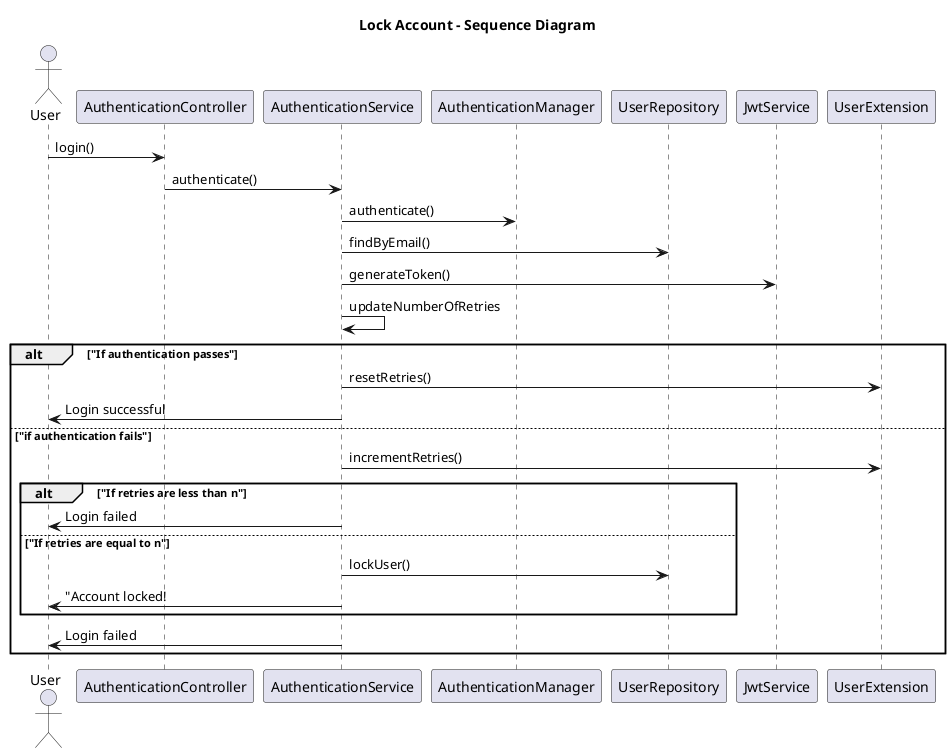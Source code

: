 @startuml
title Lock Account - Sequence Diagram

actor User
participant User
participant AuthenticationController
participant AuthenticationService
participant AuthenticationManager
participant UserRepository
participant JwtService
participant UserExtension

User -> AuthenticationController : login()
AuthenticationController -> AuthenticationService : authenticate()
AuthenticationService -> AuthenticationManager : authenticate()
AuthenticationService -> UserRepository : findByEmail()
AuthenticationService -> JwtService : generateToken()
AuthenticationService -> AuthenticationService : updateNumberOfRetries


alt "If authentication passes" 
    AuthenticationService -> UserExtension : resetRetries()
    AuthenticationService -> User : Login successful
else "if authentication fails"
    AuthenticationService -> UserExtension : incrementRetries()
    alt "If retries are less than n"
        AuthenticationService -> User : Login failed
    else "If retries are equal to n"
        AuthenticationService -> UserRepository : lockUser()
        AuthenticationService -> User : "Account locked!
    end
    AuthenticationService -> User : Login failed
end

@enduml